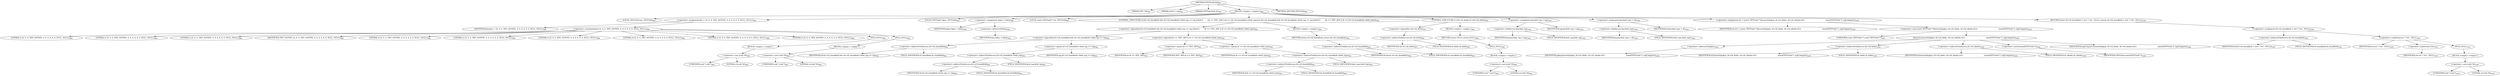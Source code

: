digraph "TIFFFindField" {  
"27390" [label = <(METHOD,TIFFFindField)<SUB>987</SUB>> ]
"27391" [label = <(PARAM,TIFF *tif)<SUB>987</SUB>> ]
"27392" [label = <(PARAM,uint32_t tag)<SUB>987</SUB>> ]
"27393" [label = <(PARAM,TIFFDataType dt)<SUB>987</SUB>> ]
"27394" [label = <(BLOCK,&lt;empty&gt;,&lt;empty&gt;)<SUB>988</SUB>> ]
"27395" [label = <(LOCAL,TIFFField key: TIFFField)<SUB>989</SUB>> ]
"27396" [label = <(&lt;operator&gt;.assignment,key = {0, 0, 0, TIFF_NOTYPE, 0, 0, 0, 0, 0, 0, NULL, NULL})<SUB>989</SUB>> ]
"27397" [label = <(IDENTIFIER,key,key = {0, 0, 0, TIFF_NOTYPE, 0, 0, 0, 0, 0, 0, NULL, NULL})<SUB>989</SUB>> ]
"27398" [label = <(&lt;operator&gt;.arrayInitializer,{0, 0, 0, TIFF_NOTYPE, 0, 0, 0, 0, 0, 0, NULL, NULL})<SUB>989</SUB>> ]
"27399" [label = <(LITERAL,0,{0, 0, 0, TIFF_NOTYPE, 0, 0, 0, 0, 0, 0, NULL, NULL})<SUB>989</SUB>> ]
"27400" [label = <(LITERAL,0,{0, 0, 0, TIFF_NOTYPE, 0, 0, 0, 0, 0, 0, NULL, NULL})<SUB>989</SUB>> ]
"27401" [label = <(LITERAL,0,{0, 0, 0, TIFF_NOTYPE, 0, 0, 0, 0, 0, 0, NULL, NULL})<SUB>989</SUB>> ]
"27402" [label = <(IDENTIFIER,TIFF_NOTYPE,{0, 0, 0, TIFF_NOTYPE, 0, 0, 0, 0, 0, 0, NULL, NULL})<SUB>989</SUB>> ]
"27403" [label = <(LITERAL,0,{0, 0, 0, TIFF_NOTYPE, 0, 0, 0, 0, 0, 0, NULL, NULL})<SUB>989</SUB>> ]
"27404" [label = <(LITERAL,0,{0, 0, 0, TIFF_NOTYPE, 0, 0, 0, 0, 0, 0, NULL, NULL})<SUB>989</SUB>> ]
"27405" [label = <(LITERAL,0,{0, 0, 0, TIFF_NOTYPE, 0, 0, 0, 0, 0, 0, NULL, NULL})<SUB>989</SUB>> ]
"27406" [label = <(LITERAL,0,{0, 0, 0, TIFF_NOTYPE, 0, 0, 0, 0, 0, 0, NULL, NULL})<SUB>989</SUB>> ]
"27407" [label = <(LITERAL,0,{0, 0, 0, TIFF_NOTYPE, 0, 0, 0, 0, 0, 0, NULL, NULL})<SUB>989</SUB>> ]
"27408" [label = <(LITERAL,0,{0, 0, 0, TIFF_NOTYPE, 0, 0, 0, 0, 0, 0, NULL, NULL})<SUB>989</SUB>> ]
"27409" [label = <(NULL,NULL)<SUB>989</SUB>> ]
"27410" [label = <(BLOCK,&lt;empty&gt;,&lt;empty&gt;)> ]
"27411" [label = <(&lt;operator&gt;.cast,(void *)0)<SUB>989</SUB>> ]
"27412" [label = <(UNKNOWN,void *,void *)<SUB>989</SUB>> ]
"27413" [label = <(LITERAL,0,(void *)0)<SUB>989</SUB>> ]
"27414" [label = <(NULL,NULL)<SUB>989</SUB>> ]
"27415" [label = <(BLOCK,&lt;empty&gt;,&lt;empty&gt;)> ]
"27416" [label = <(&lt;operator&gt;.cast,(void *)0)<SUB>989</SUB>> ]
"27417" [label = <(UNKNOWN,void *,void *)<SUB>989</SUB>> ]
"27418" [label = <(LITERAL,0,(void *)0)<SUB>989</SUB>> ]
"27419" [label = <(LOCAL,TIFFField* pkey: TIFFField)<SUB>990</SUB>> ]
"27420" [label = <(&lt;operator&gt;.assignment,*pkey = &amp;key)<SUB>990</SUB>> ]
"27421" [label = <(IDENTIFIER,pkey,*pkey = &amp;key)<SUB>990</SUB>> ]
"27422" [label = <(&lt;operator&gt;.addressOf,&amp;key)<SUB>990</SUB>> ]
"27423" [label = <(IDENTIFIER,key,*pkey = &amp;key)<SUB>990</SUB>> ]
"27424" [label = <(LOCAL,const TIFFField** ret: TIFFField)<SUB>991</SUB>> ]
"27425" [label = <(CONTROL_STRUCTURE,if (tif-&gt;tif_foundfield &amp;&amp; tif-&gt;tif_foundfield-&gt;field_tag == tag &amp;&amp;\012        (dt == TIFF_ANY || dt == tif-&gt;tif_foundfield-&gt;field_type)),if (tif-&gt;tif_foundfield &amp;&amp; tif-&gt;tif_foundfield-&gt;field_tag == tag &amp;&amp;\012        (dt == TIFF_ANY || dt == tif-&gt;tif_foundfield-&gt;field_type)))<SUB>992</SUB>> ]
"27426" [label = <(&lt;operator&gt;.logicalAnd,tif-&gt;tif_foundfield &amp;&amp; tif-&gt;tif_foundfield-&gt;field_tag == tag &amp;&amp;\012        (dt == TIFF_ANY || dt == tif-&gt;tif_foundfield-&gt;field_type))<SUB>992</SUB>> ]
"27427" [label = <(&lt;operator&gt;.logicalAnd,tif-&gt;tif_foundfield &amp;&amp; tif-&gt;tif_foundfield-&gt;field_tag == tag)<SUB>992</SUB>> ]
"27428" [label = <(&lt;operator&gt;.indirectFieldAccess,tif-&gt;tif_foundfield)<SUB>992</SUB>> ]
"27429" [label = <(IDENTIFIER,tif,tif-&gt;tif_foundfield &amp;&amp; tif-&gt;tif_foundfield-&gt;field_tag == tag)<SUB>992</SUB>> ]
"27430" [label = <(FIELD_IDENTIFIER,tif_foundfield,tif_foundfield)<SUB>992</SUB>> ]
"27431" [label = <(&lt;operator&gt;.equals,tif-&gt;tif_foundfield-&gt;field_tag == tag)<SUB>992</SUB>> ]
"27432" [label = <(&lt;operator&gt;.indirectFieldAccess,tif-&gt;tif_foundfield-&gt;field_tag)<SUB>992</SUB>> ]
"27433" [label = <(&lt;operator&gt;.indirectFieldAccess,tif-&gt;tif_foundfield)<SUB>992</SUB>> ]
"27434" [label = <(IDENTIFIER,tif,tif-&gt;tif_foundfield-&gt;field_tag == tag)<SUB>992</SUB>> ]
"27435" [label = <(FIELD_IDENTIFIER,tif_foundfield,tif_foundfield)<SUB>992</SUB>> ]
"27436" [label = <(FIELD_IDENTIFIER,field_tag,field_tag)<SUB>992</SUB>> ]
"27437" [label = <(IDENTIFIER,tag,tif-&gt;tif_foundfield-&gt;field_tag == tag)<SUB>992</SUB>> ]
"27438" [label = <(&lt;operator&gt;.logicalOr,dt == TIFF_ANY || dt == tif-&gt;tif_foundfield-&gt;field_type)<SUB>993</SUB>> ]
"27439" [label = <(&lt;operator&gt;.equals,dt == TIFF_ANY)<SUB>993</SUB>> ]
"27440" [label = <(IDENTIFIER,dt,dt == TIFF_ANY)<SUB>993</SUB>> ]
"27441" [label = <(IDENTIFIER,TIFF_ANY,dt == TIFF_ANY)<SUB>993</SUB>> ]
"27442" [label = <(&lt;operator&gt;.equals,dt == tif-&gt;tif_foundfield-&gt;field_type)<SUB>993</SUB>> ]
"27443" [label = <(IDENTIFIER,dt,dt == tif-&gt;tif_foundfield-&gt;field_type)<SUB>993</SUB>> ]
"27444" [label = <(&lt;operator&gt;.indirectFieldAccess,tif-&gt;tif_foundfield-&gt;field_type)<SUB>993</SUB>> ]
"27445" [label = <(&lt;operator&gt;.indirectFieldAccess,tif-&gt;tif_foundfield)<SUB>993</SUB>> ]
"27446" [label = <(IDENTIFIER,tif,dt == tif-&gt;tif_foundfield-&gt;field_type)<SUB>993</SUB>> ]
"27447" [label = <(FIELD_IDENTIFIER,tif_foundfield,tif_foundfield)<SUB>993</SUB>> ]
"27448" [label = <(FIELD_IDENTIFIER,field_type,field_type)<SUB>993</SUB>> ]
"27449" [label = <(BLOCK,&lt;empty&gt;,&lt;empty&gt;)<SUB>994</SUB>> ]
"27450" [label = <(RETURN,return tif-&gt;tif_foundfield;,return tif-&gt;tif_foundfield;)<SUB>994</SUB>> ]
"27451" [label = <(&lt;operator&gt;.indirectFieldAccess,tif-&gt;tif_foundfield)<SUB>994</SUB>> ]
"27452" [label = <(IDENTIFIER,tif,return tif-&gt;tif_foundfield;)<SUB>994</SUB>> ]
"27453" [label = <(FIELD_IDENTIFIER,tif_foundfield,tif_foundfield)<SUB>994</SUB>> ]
"27454" [label = <(CONTROL_STRUCTURE,if (!tif-&gt;tif_fields),if (!tif-&gt;tif_fields))<SUB>997</SUB>> ]
"27455" [label = <(&lt;operator&gt;.logicalNot,!tif-&gt;tif_fields)<SUB>997</SUB>> ]
"27456" [label = <(&lt;operator&gt;.indirectFieldAccess,tif-&gt;tif_fields)<SUB>997</SUB>> ]
"27457" [label = <(IDENTIFIER,tif,!tif-&gt;tif_fields)<SUB>997</SUB>> ]
"27458" [label = <(FIELD_IDENTIFIER,tif_fields,tif_fields)<SUB>997</SUB>> ]
"27459" [label = <(BLOCK,&lt;empty&gt;,&lt;empty&gt;)<SUB>998</SUB>> ]
"27460" [label = <(RETURN,return NULL;,return NULL;)<SUB>998</SUB>> ]
"27461" [label = <(NULL,NULL)<SUB>998</SUB>> ]
"27462" [label = <(BLOCK,&lt;empty&gt;,&lt;empty&gt;)> ]
"27463" [label = <(&lt;operator&gt;.cast,(void *)0)<SUB>998</SUB>> ]
"27464" [label = <(UNKNOWN,void *,void *)<SUB>998</SUB>> ]
"27465" [label = <(LITERAL,0,(void *)0)<SUB>998</SUB>> ]
"27466" [label = <(&lt;operator&gt;.assignment,key.field_tag = tag)<SUB>1002</SUB>> ]
"27467" [label = <(&lt;operator&gt;.fieldAccess,key.field_tag)<SUB>1002</SUB>> ]
"27468" [label = <(IDENTIFIER,key,key.field_tag = tag)<SUB>1002</SUB>> ]
"27469" [label = <(FIELD_IDENTIFIER,field_tag,field_tag)<SUB>1002</SUB>> ]
"27470" [label = <(IDENTIFIER,tag,key.field_tag = tag)<SUB>1002</SUB>> ]
"27471" [label = <(&lt;operator&gt;.assignment,key.field_type = dt)<SUB>1003</SUB>> ]
"27472" [label = <(&lt;operator&gt;.fieldAccess,key.field_type)<SUB>1003</SUB>> ]
"27473" [label = <(IDENTIFIER,key,key.field_type = dt)<SUB>1003</SUB>> ]
"27474" [label = <(FIELD_IDENTIFIER,field_type,field_type)<SUB>1003</SUB>> ]
"27475" [label = <(IDENTIFIER,dt,key.field_type = dt)<SUB>1003</SUB>> ]
"27476" [label = <(&lt;operator&gt;.assignment,ret = (const TIFFField **)bsearch(&amp;pkey, tif-&gt;tif_fields, tif-&gt;tif_nfields,\012                                      sizeof(TIFFField *), tagCompare))<SUB>1005</SUB>> ]
"27477" [label = <(IDENTIFIER,ret,ret = (const TIFFField **)bsearch(&amp;pkey, tif-&gt;tif_fields, tif-&gt;tif_nfields,\012                                      sizeof(TIFFField *), tagCompare))<SUB>1005</SUB>> ]
"27478" [label = <(&lt;operator&gt;.cast,(const TIFFField **)bsearch(&amp;pkey, tif-&gt;tif_fields, tif-&gt;tif_nfields,\012                                      sizeof(TIFFField *), tagCompare))<SUB>1005</SUB>> ]
"27479" [label = <(UNKNOWN,const TIFFField **,const TIFFField **)<SUB>1005</SUB>> ]
"27480" [label = <(bsearch,bsearch(&amp;pkey, tif-&gt;tif_fields, tif-&gt;tif_nfields,\012                                      sizeof(TIFFField *), tagCompare))<SUB>1005</SUB>> ]
"27481" [label = <(&lt;operator&gt;.addressOf,&amp;pkey)<SUB>1005</SUB>> ]
"27482" [label = <(IDENTIFIER,pkey,bsearch(&amp;pkey, tif-&gt;tif_fields, tif-&gt;tif_nfields,\012                                      sizeof(TIFFField *), tagCompare))<SUB>1005</SUB>> ]
"27483" [label = <(&lt;operator&gt;.indirectFieldAccess,tif-&gt;tif_fields)<SUB>1005</SUB>> ]
"27484" [label = <(IDENTIFIER,tif,bsearch(&amp;pkey, tif-&gt;tif_fields, tif-&gt;tif_nfields,\012                                      sizeof(TIFFField *), tagCompare))<SUB>1005</SUB>> ]
"27485" [label = <(FIELD_IDENTIFIER,tif_fields,tif_fields)<SUB>1005</SUB>> ]
"27486" [label = <(&lt;operator&gt;.indirectFieldAccess,tif-&gt;tif_nfields)<SUB>1005</SUB>> ]
"27487" [label = <(IDENTIFIER,tif,bsearch(&amp;pkey, tif-&gt;tif_fields, tif-&gt;tif_nfields,\012                                      sizeof(TIFFField *), tagCompare))<SUB>1005</SUB>> ]
"27488" [label = <(FIELD_IDENTIFIER,tif_nfields,tif_nfields)<SUB>1005</SUB>> ]
"27489" [label = <(&lt;operator&gt;.sizeOf,sizeof(TIFFField *))<SUB>1006</SUB>> ]
"27490" [label = <(IDENTIFIER,TIFFField,sizeof(TIFFField *))<SUB>1006</SUB>> ]
"27491" [label = <(IDENTIFIER,tagCompare,bsearch(&amp;pkey, tif-&gt;tif_fields, tif-&gt;tif_nfields,\012                                      sizeof(TIFFField *), tagCompare))<SUB>1006</SUB>> ]
"27492" [label = <(RETURN,return tif-&gt;tif_foundfield = (ret ? *ret : NULL);,return tif-&gt;tif_foundfield = (ret ? *ret : NULL);)<SUB>1007</SUB>> ]
"27493" [label = <(&lt;operator&gt;.assignment,tif-&gt;tif_foundfield = (ret ? *ret : NULL))<SUB>1007</SUB>> ]
"27494" [label = <(&lt;operator&gt;.indirectFieldAccess,tif-&gt;tif_foundfield)<SUB>1007</SUB>> ]
"27495" [label = <(IDENTIFIER,tif,tif-&gt;tif_foundfield = (ret ? *ret : NULL))<SUB>1007</SUB>> ]
"27496" [label = <(FIELD_IDENTIFIER,tif_foundfield,tif_foundfield)<SUB>1007</SUB>> ]
"27497" [label = <(&lt;operator&gt;.conditional,ret ? *ret : NULL)<SUB>1007</SUB>> ]
"27498" [label = <(IDENTIFIER,ret,ret ? *ret : NULL)<SUB>1007</SUB>> ]
"27499" [label = <(&lt;operator&gt;.indirection,*ret)<SUB>1007</SUB>> ]
"27500" [label = <(IDENTIFIER,ret,ret ? *ret : NULL)<SUB>1007</SUB>> ]
"27501" [label = <(NULL,NULL)<SUB>1007</SUB>> ]
"27502" [label = <(BLOCK,&lt;empty&gt;,&lt;empty&gt;)> ]
"27503" [label = <(&lt;operator&gt;.cast,(void *)0)<SUB>1007</SUB>> ]
"27504" [label = <(UNKNOWN,void *,void *)<SUB>1007</SUB>> ]
"27505" [label = <(LITERAL,0,(void *)0)<SUB>1007</SUB>> ]
"27506" [label = <(METHOD_RETURN,TIFFField)<SUB>987</SUB>> ]
  "27390" -> "27391" 
  "27390" -> "27392" 
  "27390" -> "27393" 
  "27390" -> "27394" 
  "27390" -> "27506" 
  "27394" -> "27395" 
  "27394" -> "27396" 
  "27394" -> "27419" 
  "27394" -> "27420" 
  "27394" -> "27424" 
  "27394" -> "27425" 
  "27394" -> "27454" 
  "27394" -> "27466" 
  "27394" -> "27471" 
  "27394" -> "27476" 
  "27394" -> "27492" 
  "27396" -> "27397" 
  "27396" -> "27398" 
  "27398" -> "27399" 
  "27398" -> "27400" 
  "27398" -> "27401" 
  "27398" -> "27402" 
  "27398" -> "27403" 
  "27398" -> "27404" 
  "27398" -> "27405" 
  "27398" -> "27406" 
  "27398" -> "27407" 
  "27398" -> "27408" 
  "27398" -> "27409" 
  "27398" -> "27414" 
  "27409" -> "27410" 
  "27410" -> "27411" 
  "27411" -> "27412" 
  "27411" -> "27413" 
  "27414" -> "27415" 
  "27415" -> "27416" 
  "27416" -> "27417" 
  "27416" -> "27418" 
  "27420" -> "27421" 
  "27420" -> "27422" 
  "27422" -> "27423" 
  "27425" -> "27426" 
  "27425" -> "27449" 
  "27426" -> "27427" 
  "27426" -> "27438" 
  "27427" -> "27428" 
  "27427" -> "27431" 
  "27428" -> "27429" 
  "27428" -> "27430" 
  "27431" -> "27432" 
  "27431" -> "27437" 
  "27432" -> "27433" 
  "27432" -> "27436" 
  "27433" -> "27434" 
  "27433" -> "27435" 
  "27438" -> "27439" 
  "27438" -> "27442" 
  "27439" -> "27440" 
  "27439" -> "27441" 
  "27442" -> "27443" 
  "27442" -> "27444" 
  "27444" -> "27445" 
  "27444" -> "27448" 
  "27445" -> "27446" 
  "27445" -> "27447" 
  "27449" -> "27450" 
  "27450" -> "27451" 
  "27451" -> "27452" 
  "27451" -> "27453" 
  "27454" -> "27455" 
  "27454" -> "27459" 
  "27455" -> "27456" 
  "27456" -> "27457" 
  "27456" -> "27458" 
  "27459" -> "27460" 
  "27460" -> "27461" 
  "27461" -> "27462" 
  "27462" -> "27463" 
  "27463" -> "27464" 
  "27463" -> "27465" 
  "27466" -> "27467" 
  "27466" -> "27470" 
  "27467" -> "27468" 
  "27467" -> "27469" 
  "27471" -> "27472" 
  "27471" -> "27475" 
  "27472" -> "27473" 
  "27472" -> "27474" 
  "27476" -> "27477" 
  "27476" -> "27478" 
  "27478" -> "27479" 
  "27478" -> "27480" 
  "27480" -> "27481" 
  "27480" -> "27483" 
  "27480" -> "27486" 
  "27480" -> "27489" 
  "27480" -> "27491" 
  "27481" -> "27482" 
  "27483" -> "27484" 
  "27483" -> "27485" 
  "27486" -> "27487" 
  "27486" -> "27488" 
  "27489" -> "27490" 
  "27492" -> "27493" 
  "27493" -> "27494" 
  "27493" -> "27497" 
  "27494" -> "27495" 
  "27494" -> "27496" 
  "27497" -> "27498" 
  "27497" -> "27499" 
  "27497" -> "27501" 
  "27499" -> "27500" 
  "27501" -> "27502" 
  "27502" -> "27503" 
  "27503" -> "27504" 
  "27503" -> "27505" 
}
